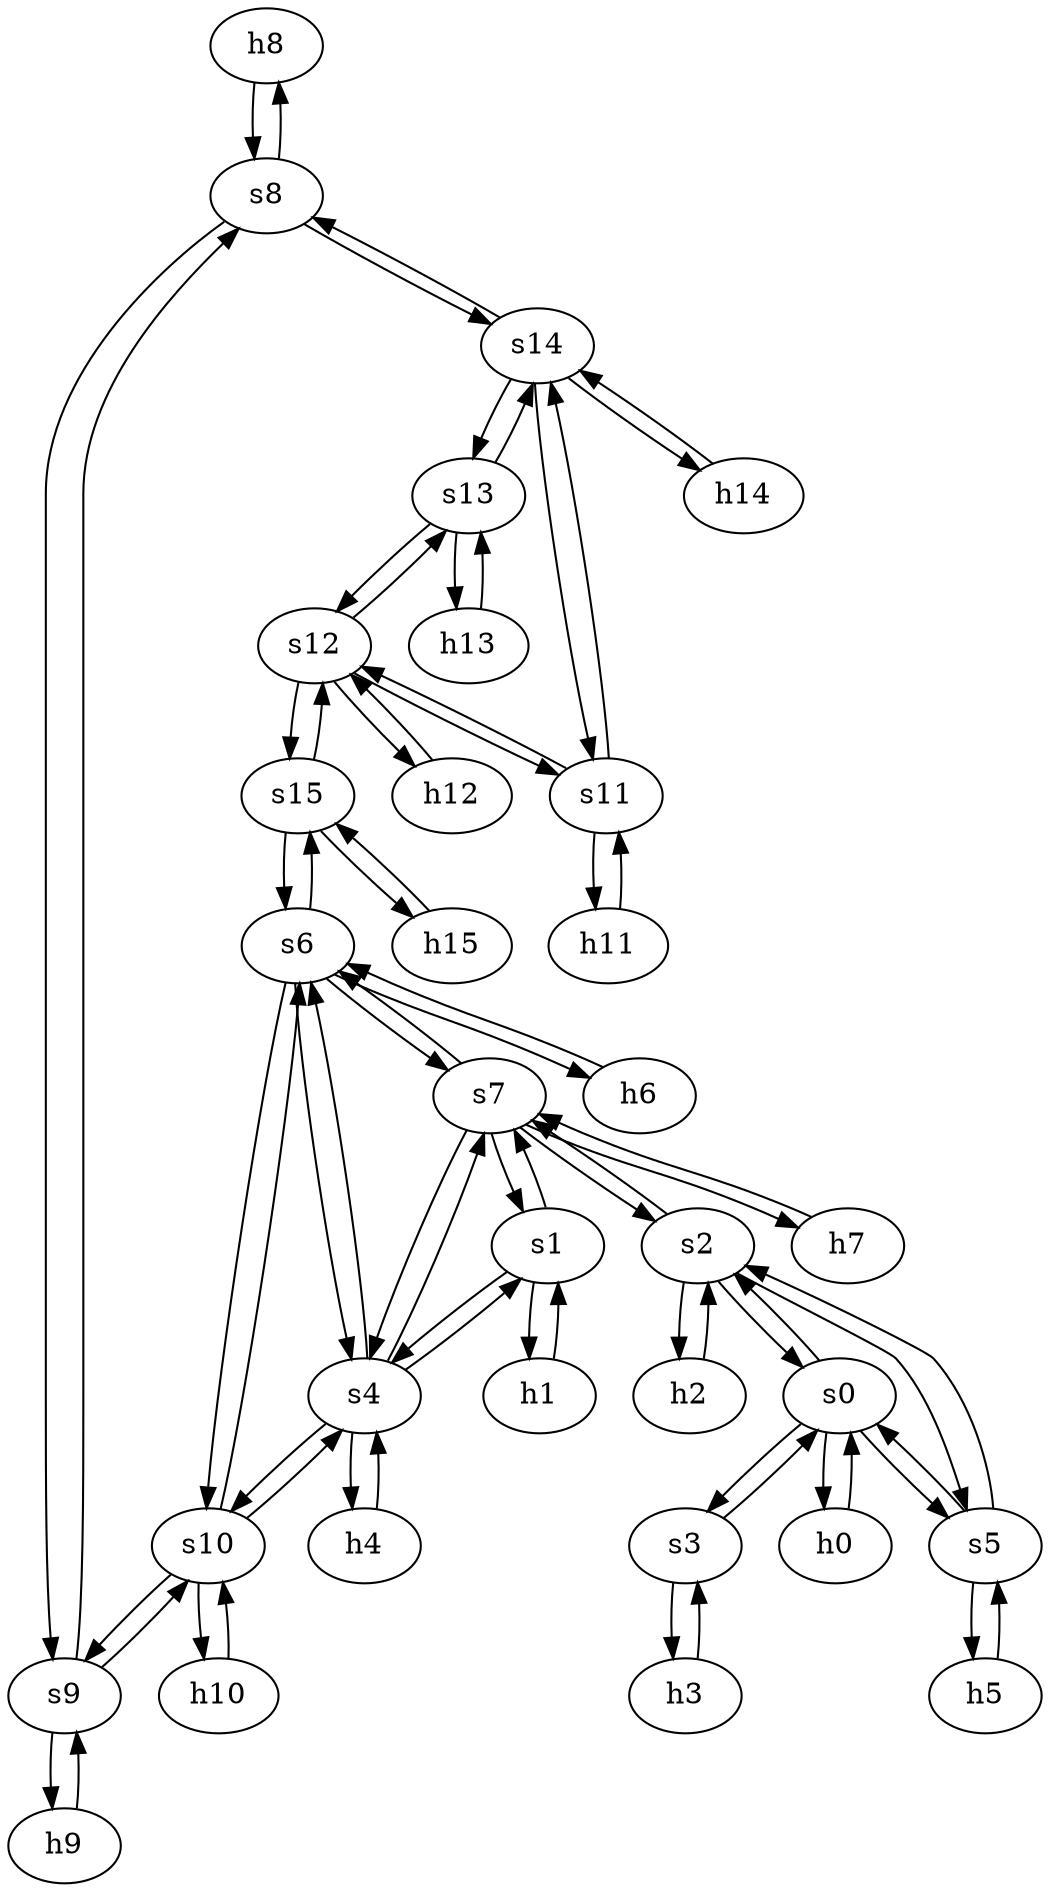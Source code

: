 strict digraph "Hostway International" {
	h8	 [ip="111.0.8.8",
		mac="00:00:00:00:8:8",
		type=host];
	s8	 [id=8,
		type=switch];
	h8 -> s8	 [capacity="1Gbps",
		cost=1,
		dst_port=1,
		src_port=1];
	h9	 [ip="111.0.9.9",
		mac="00:00:00:00:9:9",
		type=host];
	s9	 [id=9,
		type=switch];
	h9 -> s9	 [capacity="1Gbps",
		cost=1,
		dst_port=1,
		src_port=1];
	h2	 [ip="111.0.2.2",
		mac="00:00:00:00:2:2",
		type=host];
	s2	 [id=2,
		type=switch];
	h2 -> s2	 [capacity="1Gbps",
		cost=1,
		dst_port=1,
		src_port=1];
	h3	 [ip="111.0.3.3",
		mac="00:00:00:00:3:3",
		type=host];
	s3	 [id=3,
		type=switch];
	h3 -> s3	 [capacity="1Gbps",
		cost=1,
		dst_port=1,
		src_port=1];
	h0	 [ip="111.0.0.0",
		mac="00:00:00:00:0:0",
		type=host];
	s0	 [id=0,
		type=switch];
	h0 -> s0	 [capacity="1Gbps",
		cost=1,
		dst_port=1,
		src_port=1];
	h1	 [ip="111.0.1.1",
		mac="00:00:00:00:1:1",
		type=host];
	s1	 [id=1,
		type=switch];
	h1 -> s1	 [capacity="1Gbps",
		cost=1,
		dst_port=1,
		src_port=1];
	h6	 [ip="111.0.6.6",
		mac="00:00:00:00:6:6",
		type=host];
	s6	 [id=6,
		type=switch];
	h6 -> s6	 [capacity="1Gbps",
		cost=1,
		dst_port=1,
		src_port=1];
	h7	 [ip="111.0.7.7",
		mac="00:00:00:00:7:7",
		type=host];
	s7	 [id=7,
		type=switch];
	h7 -> s7	 [capacity="1Gbps",
		cost=1,
		dst_port=1,
		src_port=1];
	h4	 [ip="111.0.4.4",
		mac="00:00:00:00:4:4",
		type=host];
	s4	 [id=4,
		type=switch];
	h4 -> s4	 [capacity="1Gbps",
		cost=1,
		dst_port=1,
		src_port=1];
	h5	 [ip="111.0.5.5",
		mac="00:00:00:00:5:5",
		type=host];
	s5	 [id=5,
		type=switch];
	h5 -> s5	 [capacity="1Gbps",
		cost=1,
		dst_port=1,
		src_port=1];
	s10	 [id=10,
		type=switch];
	s9 -> s10	 [capacity="1Gbps",
		cost=1,
		dst_port=4,
		src_port=3];
	s9 -> s8	 [capacity="1Gbps",
		cost=1,
		dst_port=2,
		src_port=2];
	s9 -> h9	 [capacity="1Gbps",
		cost=1,
		dst_port=1,
		src_port=1];
	s14	 [id=14,
		type=switch];
	s8 -> s14	 [capacity="1Gbps",
		cost=1,
		dst_port=2,
		src_port=3];
	s8 -> h8	 [capacity="1Gbps",
		cost=1,
		dst_port=1,
		src_port=1];
	s8 -> s9	 [capacity="1Gbps",
		cost=1,
		dst_port=2,
		src_port=2];
	s3 -> s0	 [capacity="1Gbps",
		cost=1,
		dst_port=3,
		src_port=2];
	s3 -> h3	 [capacity="1Gbps",
		cost=1,
		dst_port=1,
		src_port=1];
	s2 -> s7	 [capacity="1Gbps",
		cost=1,
		dst_port=3,
		src_port=4];
	s2 -> s5	 [capacity="1Gbps",
		cost=1,
		dst_port=3,
		src_port=3];
	s2 -> s0	 [capacity="1Gbps",
		cost=1,
		dst_port=2,
		src_port=2];
	s2 -> h2	 [capacity="1Gbps",
		cost=1,
		dst_port=1,
		src_port=1];
	s1 -> s7	 [capacity="1Gbps",
		cost=1,
		dst_port=2,
		src_port=3];
	s1 -> s4	 [capacity="1Gbps",
		cost=1,
		dst_port=2,
		src_port=2];
	s1 -> h1	 [capacity="1Gbps",
		cost=1,
		dst_port=1,
		src_port=1];
	s0 -> s5	 [capacity="1Gbps",
		cost=1,
		dst_port=2,
		src_port=4];
	s0 -> s2	 [capacity="1Gbps",
		cost=1,
		dst_port=2,
		src_port=2];
	s0 -> s3	 [capacity="1Gbps",
		cost=1,
		dst_port=2,
		src_port=3];
	s0 -> h0	 [capacity="1Gbps",
		cost=1,
		dst_port=1,
		src_port=1];
	s7 -> s4	 [capacity="1Gbps",
		cost=1,
		dst_port=5,
		src_port=4];
	s7 -> s1	 [capacity="1Gbps",
		cost=1,
		dst_port=3,
		src_port=2];
	s7 -> s2	 [capacity="1Gbps",
		cost=1,
		dst_port=4,
		src_port=3];
	s7 -> s6	 [capacity="1Gbps",
		cost=1,
		dst_port=4,
		src_port=5];
	s7 -> h7	 [capacity="1Gbps",
		cost=1,
		dst_port=1,
		src_port=1];
	s6 -> s7	 [capacity="1Gbps",
		cost=1,
		dst_port=5,
		src_port=4];
	s6 -> s4	 [capacity="1Gbps",
		cost=1,
		dst_port=4,
		src_port=2];
	s15	 [id=15,
		type=switch];
	s6 -> s15	 [capacity="1Gbps",
		cost=1,
		dst_port=2,
		src_port=5];
	s6 -> s10	 [capacity="1Gbps",
		cost=1,
		dst_port=3,
		src_port=3];
	s6 -> h6	 [capacity="1Gbps",
		cost=1,
		dst_port=1,
		src_port=1];
	s5 -> s0	 [capacity="1Gbps",
		cost=1,
		dst_port=4,
		src_port=2];
	s5 -> s2	 [capacity="1Gbps",
		cost=1,
		dst_port=3,
		src_port=3];
	s5 -> h5	 [capacity="1Gbps",
		cost=1,
		dst_port=1,
		src_port=1];
	s4 -> s7	 [capacity="1Gbps",
		cost=1,
		dst_port=4,
		src_port=5];
	s4 -> s10	 [capacity="1Gbps",
		cost=1,
		dst_port=2,
		src_port=3];
	s4 -> s1	 [capacity="1Gbps",
		cost=1,
		dst_port=2,
		src_port=2];
	s4 -> s6	 [capacity="1Gbps",
		cost=1,
		dst_port=2,
		src_port=4];
	s4 -> h4	 [capacity="1Gbps",
		cost=1,
		dst_port=1,
		src_port=1];
	s13	 [id=13,
		type=switch];
	s12	 [id=12,
		type=switch];
	s13 -> s12	 [capacity="1Gbps",
		cost=1,
		dst_port=3,
		src_port=2];
	s13 -> s14	 [capacity="1Gbps",
		cost=1,
		dst_port=4,
		src_port=3];
	h13	 [ip="111.0.13.13",
		mac="00:00:00:00:13:13",
		type=host];
	s13 -> h13	 [capacity="1Gbps",
		cost=1,
		dst_port=1,
		src_port=1];
	s11	 [id=11,
		type=switch];
	s12 -> s11	 [capacity="1Gbps",
		cost=1,
		dst_port=2,
		src_port=2];
	s12 -> s13	 [capacity="1Gbps",
		cost=1,
		dst_port=2,
		src_port=3];
	s12 -> s15	 [capacity="1Gbps",
		cost=1,
		dst_port=3,
		src_port=4];
	h12	 [ip="111.0.12.12",
		mac="00:00:00:00:12:12",
		type=host];
	s12 -> h12	 [capacity="1Gbps",
		cost=1,
		dst_port=1,
		src_port=1];
	s11 -> s12	 [capacity="1Gbps",
		cost=1,
		dst_port=2,
		src_port=2];
	s11 -> s14	 [capacity="1Gbps",
		cost=1,
		dst_port=3,
		src_port=3];
	h11	 [ip="111.0.11.11",
		mac="00:00:00:00:11:11",
		type=host];
	s11 -> h11	 [capacity="1Gbps",
		cost=1,
		dst_port=1,
		src_port=1];
	s10 -> s4	 [capacity="1Gbps",
		cost=1,
		dst_port=3,
		src_port=2];
	h10	 [ip="111.0.10.10",
		mac="00:00:00:00:10:10",
		type=host];
	s10 -> h10	 [capacity="1Gbps",
		cost=1,
		dst_port=1,
		src_port=1];
	s10 -> s6	 [capacity="1Gbps",
		cost=1,
		dst_port=3,
		src_port=3];
	s10 -> s9	 [capacity="1Gbps",
		cost=1,
		dst_port=3,
		src_port=4];
	s15 -> s12	 [capacity="1Gbps",
		cost=1,
		dst_port=4,
		src_port=3];
	s15 -> s6	 [capacity="1Gbps",
		cost=1,
		dst_port=5,
		src_port=2];
	h15	 [ip="111.0.15.15",
		mac="00:00:00:00:15:15",
		type=host];
	s15 -> h15	 [capacity="1Gbps",
		cost=1,
		dst_port=1,
		src_port=1];
	s14 -> s11	 [capacity="1Gbps",
		cost=1,
		dst_port=3,
		src_port=3];
	s14 -> s13	 [capacity="1Gbps",
		cost=1,
		dst_port=3,
		src_port=4];
	h14	 [ip="111.0.14.14",
		mac="00:00:00:00:14:14",
		type=host];
	s14 -> h14	 [capacity="1Gbps",
		cost=1,
		dst_port=1,
		src_port=1];
	s14 -> s8	 [capacity="1Gbps",
		cost=1,
		dst_port=3,
		src_port=2];
	h10 -> s10	 [capacity="1Gbps",
		cost=1,
		dst_port=1,
		src_port=1];
	h11 -> s11	 [capacity="1Gbps",
		cost=1,
		dst_port=1,
		src_port=1];
	h12 -> s12	 [capacity="1Gbps",
		cost=1,
		dst_port=1,
		src_port=1];
	h13 -> s13	 [capacity="1Gbps",
		cost=1,
		dst_port=1,
		src_port=1];
	h14 -> s14	 [capacity="1Gbps",
		cost=1,
		dst_port=1,
		src_port=1];
	h15 -> s15	 [capacity="1Gbps",
		cost=1,
		dst_port=1,
		src_port=1];
}

